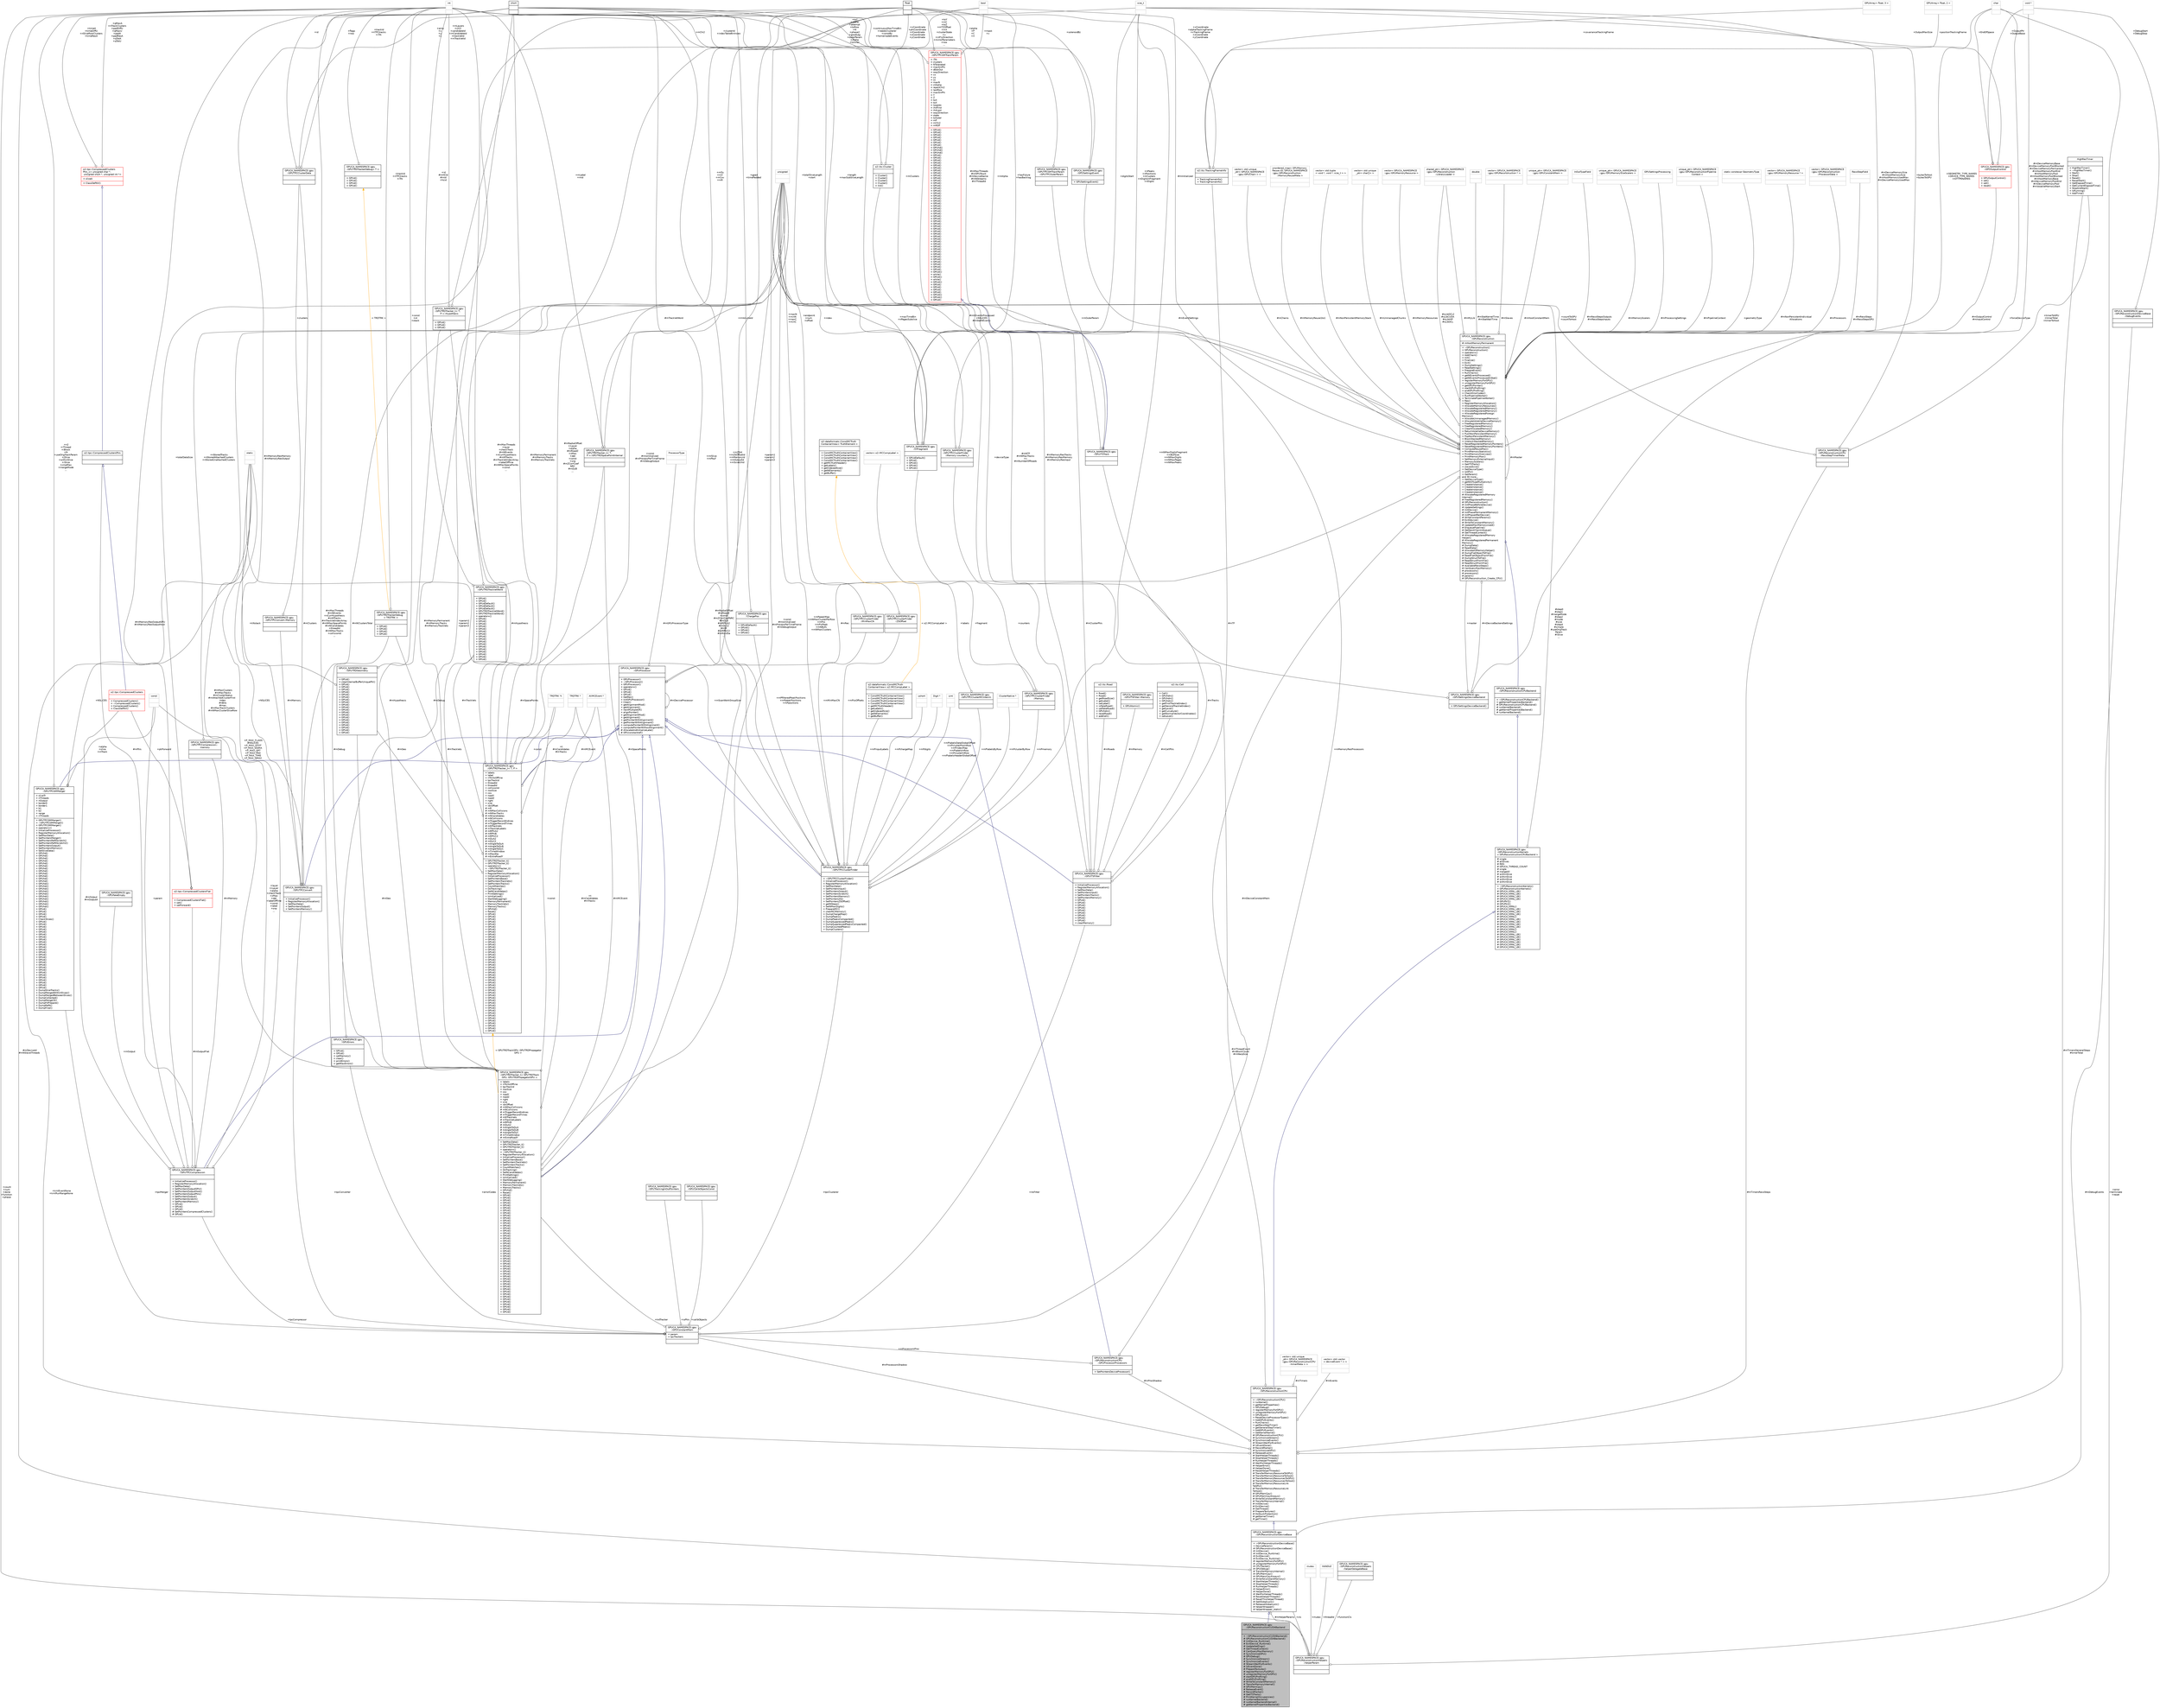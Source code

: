 digraph "GPUCA_NAMESPACE::gpu::GPUReconstructionCUDABackend"
{
 // INTERACTIVE_SVG=YES
  bgcolor="transparent";
  edge [fontname="Helvetica",fontsize="10",labelfontname="Helvetica",labelfontsize="10"];
  node [fontname="Helvetica",fontsize="10",shape=record];
  Node6 [label="{GPUCA_NAMESPACE::gpu\l::GPUReconstructionCUDABackend\n||+ ~GPUReconstructionCUDABackend()\l# GPUReconstructionCUDABackend()\l# InitDevice_Runtime()\l# ExitDevice_Runtime()\l# UpdateSettings()\l# GetThreadContext()\l# CanQueryMaxMemory()\l# SynchronizeGPU()\l# GPUDebug()\l# SynchronizeStream()\l# SynchronizeEvents()\l# StreamWaitForEvents()\l# IsEventDone()\l# PrepareTextures()\l# registerMemoryForGPU()\l# unregisterMemoryForGPU()\l# startGPUProfiling()\l# endGPUProfiling()\l# WriteToConstantMemory()\l# TransferMemoryInternal()\l# GPUMemCpy()\l# ReleaseEvent()\l# RecordMarker()\l# GetITSTraits()\l# PrintKernelOccupancies()\l# runKernelBackend()\l# runKernelBackendInternal()\l# getKernelPropertiesBackend()\l}",height=0.2,width=0.4,color="black", fillcolor="grey75", style="filled", fontcolor="black"];
  Node7 -> Node6 [dir="back",color="midnightblue",fontsize="10",style="solid",arrowtail="onormal",fontname="Helvetica"];
  Node7 [label="{GPUCA_NAMESPACE::gpu\l::GPUReconstructionDeviceBase\n||+ ~GPUReconstructionDeviceBase()\l+ DeviceParam()\l# GPUReconstructionDeviceBase()\l# InitDevice()\l# InitDevice_Runtime()\l# ExitDevice()\l# ExitDevice_Runtime()\l# registerMemoryForGPU()\l# unregisterMemoryForGPU()\l# CPUTracker()\l# GPUDebug()\l# TransferMemoryInternal()\l# GPUMemCpy()\l# GPUMemCpyAlways()\l# WriteToConstantMemory()\l# StartHelperThreads()\l# StopHelperThreads()\l# RunHelperThreads()\l# HelperError()\l# HelperDone()\l# WaitForHelperThreads()\l# ResetHelperThreads()\l# ResetThisHelperThread()\l# GetGlobalLock()\l# ReleaseGlobalLock()\l# helperWrapper()\l# helperWrapper_static()\l}",height=0.2,width=0.4,color="black",URL="$d8/dcf/classGPUCA__NAMESPACE_1_1gpu_1_1GPUReconstructionDeviceBase.html"];
  Node8 -> Node7 [dir="back",color="midnightblue",fontsize="10",style="solid",arrowtail="onormal",fontname="Helvetica"];
  Node8 [label="{GPUCA_NAMESPACE::gpu\l::GPUReconstructionCPU\n||+ ~GPUReconstructionCPU()\l+ runKernel()\l+ getKernelProperties()\l+ GPUDebug()\l+ registerMemoryForGPU()\l+ unregisterMemoryForGPU()\l+ GPUStuck()\l+ ResetDeviceProcessorTypes()\l+ AddGPUEvents()\l+ RunChains()\l+ getRecoStepTimer()\l+ getGeneralStepTimer()\l+ AddGPUEvents()\l+ GetKernelName()\l# GPUReconstructionCPU()\l# SynchronizeStream()\l# SynchronizeEvents()\l# StreamWaitForEvents()\l# IsEventDone()\l# RecordMarker()\l# SynchronizeGPU()\l# ReleaseEvent()\l# StartHelperThreads()\l# StopHelperThreads()\l# RunHelperThreads()\l# WaitForHelperThreads()\l# HelperError()\l# HelperDone()\l# ResetHelperThreads()\l# TransferMemoryResourceToGPU()\l# TransferMemoryResourceToHost()\l# TransferMemoryResourcesToGPU()\l# TransferMemoryResourcesToHost()\l# TransferMemoryResourceLink\lToGPU()\l# TransferMemoryResourceLink\lToHost()\l# GPUMemCpy()\l# GPUMemCpyAlways()\l# WriteToConstantMemory()\l# TransferMemoryInternal()\l# InitDevice()\l# ExitDevice()\l# GetThread()\l# PrepareTextures()\l# DoStuckProtection()\l# getKernelTimer()\l# getTimer()\l}",height=0.2,width=0.4,color="black",URL="$db/d88/classGPUCA__NAMESPACE_1_1gpu_1_1GPUReconstructionCPU.html"];
  Node9 -> Node8 [dir="back",color="midnightblue",fontsize="10",style="solid",arrowtail="onormal",fontname="Helvetica"];
  Node9 [label="{GPUCA_NAMESPACE::gpu\l::GPUReconstructionKernels\l\< GPUReconstructionCPUBackend \>\n|# single\l# allSlices\l# REG\l# GPUCA_THREAD_COUNT\l# single\l# mergeAll\l# withinSlice\l# withinSlice\l# withinSlice\l# withinSlice\l|+ ~GPUReconstructionKernels()\l+ GPUReconstructionKernels()\l# GPUCA_KRNL_LB()\l# GPUCA_KRNL_LB()\l# GPUCA_KRNL_LB()\l# GPUCA_KRNL_LB()\l# GPUPtr1()\l# GPUPtr2()\l# GPUCA_KRNL()\l# GPUCA_KRNL_LB()\l# GPUCA_KRNL_LB()\l# GPUCA_KRNL_LB()\l# GPUCA_KRNL()\l# GPUCA_KRNL_LB()\l# GPUCA_KRNL_LB()\l# GPUCA_KRNL_LB()\l# GPUCA_KRNL_LB()\l# GPUCA_KRNL()\l# GPUCA_KRNL()\l# GPUCA_KRNL_LB()\l# GPUCA_KRNL_LB()\l# GPUCA_KRNL_LB()\l# GPUCA_KRNL_LB()\l# GPUCA_KRNL_LB()\l# GPUCA_KRNL_LB()\l}",height=0.2,width=0.4,color="black",URL="$d2/dc7/classGPUCA__NAMESPACE_1_1gpu_1_1GPUReconstructionKernels_3_01GPUReconstructionCPUBackend_01_4.html"];
  Node10 -> Node9 [dir="back",color="midnightblue",fontsize="10",style="solid",arrowtail="onormal",fontname="Helvetica"];
  Node10 [label="{GPUCA_NAMESPACE::gpu\l::GPUReconstructionCPUBackend\n||+ ~GPUReconstructionCPUBackend()\l+ getKernelPropertiesBackend()\l# GPUReconstructionCPUBackend()\l# runKernelBackend()\l# getKernelPropertiesBackend()\l# runKernelBackend()\l}",height=0.2,width=0.4,color="black",URL="$d2/d24/classGPUCA__NAMESPACE_1_1gpu_1_1GPUReconstructionCPUBackend.html"];
  Node11 -> Node10 [dir="back",color="midnightblue",fontsize="10",style="solid",arrowtail="onormal",fontname="Helvetica"];
  Node11 [label="{GPUCA_NAMESPACE::gpu\l::GPUReconstruction\n|# mHostMemoryPermanent\l|+ ~GPUReconstruction()\l+ GPUReconstruction()\l+ operator=()\l+ AddChain()\l+ Init()\l+ Finalize()\l+ Exit()\l+ DumpSettings()\l+ ReadSettings()\l+ PrepareEvent()\l+ RunChains()\l+ getNEventsProcessed()\l+ getNEventsProcessedInStat()\l+ registerMemoryForGPU()\l+ unregisterMemoryForGPU()\l+ getGPUPointer()\l+ startGPUProfiling()\l+ endGPUProfiling()\l+ CheckErrorCodes()\l+ RunPipelineWorker()\l+ TerminatePipelineWorker()\l+ Res()\l+ RegisterMemoryAllocation()\l+ AllocateMemoryResources()\l+ AllocateRegisteredMemory()\l+ AllocateRegisteredMemory()\l+ AllocateRegisteredForeign\lMemory()\l+ AllocateUnmanagedMemory()\l+ AllocateVolatileDeviceMemory()\l+ FreeRegisteredMemory()\l+ FreeRegisteredMemory()\l+ ClearAllocatedMemory()\l+ ReturnVolatileDeviceMemory()\l+ PushNonPersistentMemory()\l+ PopNonPersistentMemory()\l+ BlockStackedMemory()\l+ UnblockStackedMemory()\l+ ResetRegisteredMemoryPointers()\l+ ResetRegisteredMemoryPointers()\l+ ComputeReuseMax()\l+ PrintMemoryStatistics()\l+ PrintMemoryOverview()\l+ PrintMemoryMax()\l+ SetMemoryExternalInput()\l+ MemoryScalers()\l+ GetITSTraits()\l+ slavesExist()\l+ GetDeviceType()\l+ IsGPU()\l+ GetParam()\land 30 more...\l+ GetDeviceType()\l+ getNIOTypeMultiplicity()\l+ CreateInstance()\l+ CreateInstance()\l+ CreateInstance()\l+ CreateInstance()\l# AllocateRegisteredMemory\lInternal()\l# FreeRegisteredMemory()\l# GPUReconstruction()\l# InitPhaseBeforeDevice()\l# UpdateSettings()\l# InitDevice()\l# InitPhasePermanentMemory()\l# InitPhaseAfterDevice()\l# WriteConstantParams()\l# ExitDevice()\l# WriteToConstantMemory()\l# UpdateMaxMemoryUsed()\l# EnqueuePipeline()\l# GetNextChainInQueue()\l# GetThreadContext()\l# AllocateRegisteredMemory\lHelper()\l# AllocateRegisteredPermanent\lMemory()\l# DumpData()\l# ReadData()\l# AllocateIOMemoryHelper()\l# DumpFlatObjectToFile()\l# ReadFlatObjectFromFile()\l# DumpStructToFile()\l# ReadStructFromFile()\l# ReadStructFromFile()\l# AvailableRecoSteps()\l# CanQueryMaxMemory()\l# processors()\l# processors()\l# param()\l# GPUReconstruction_Create_CPU()\l}",height=0.2,width=0.4,color="black",URL="$d6/df4/classGPUCA__NAMESPACE_1_1gpu_1_1GPUReconstruction.html"];
  Node12 -> Node11 [color="grey25",fontsize="10",style="solid",label=" #mUnmanagedChunks" ,arrowhead="odiamond",fontname="Helvetica"];
  Node12 [label="{vector\< std::unique\l_ptr\< char[]\> \>\n||}",height=0.2,width=0.4,color="grey75"];
  Node11 -> Node11 [color="grey25",fontsize="10",style="solid",label=" #mMaster" ,arrowhead="odiamond",fontname="Helvetica"];
  Node13 -> Node11 [color="grey25",fontsize="10",style="solid",label=" #mMemoryResources" ,arrowhead="odiamond",fontname="Helvetica"];
  Node13 [label="{vector\< GPUCA_NAMESPACE\l::gpu::GPUMemoryResource \>\n||}",height=0.2,width=0.4,color="grey75"];
  Node14 -> Node11 [color="grey25",fontsize="10",style="solid",label=" #sLibOCL2\n#sLibCUDA\n#sLibHIP\n#sLibOCL" ,arrowhead="odiamond",fontname="Helvetica"];
  Node14 [label="{shared_ptr\< GPUCA_NAMESPACE\l::gpu::GPUReconstruction\l::LibraryLoader \>\n||}",height=0.2,width=0.4,color="grey75"];
  Node15 -> Node11 [color="grey25",fontsize="10",style="solid",label=" #mStatKernelTime\n#mStatWallTime" ,arrowhead="odiamond",fontname="Helvetica"];
  Node15 [label="{double\n||}",height=0.2,width=0.4,color="grey75"];
  Node16 -> Node11 [color="grey25",fontsize="10",style="solid",label=" #mSlaves" ,arrowhead="odiamond",fontname="Helvetica"];
  Node16 [label="{vector\< GPUCA_NAMESPACE\l::gpu::GPUReconstruction * \>\n||}",height=0.2,width=0.4,color="grey75"];
  Node17 -> Node11 [color="grey25",fontsize="10",style="solid",label=" #mHostConstantMem" ,arrowhead="odiamond",fontname="Helvetica"];
  Node17 [label="{unique_ptr\< GPUCA_NAMESPACE\l::gpu::GPUConstantMem \>\n||}",height=0.2,width=0.4,color="grey75"];
  Node18 -> Node11 [color="grey25",fontsize="10",style="solid",label=" #mRecoStepsOutputs\n#mRecoStepsInputs" ,arrowhead="odiamond",fontname="Helvetica"];
  Node18 [label="{InOutTypeField\n||}",height=0.2,width=0.4,color="grey75"];
  Node19 -> Node11 [color="grey25",fontsize="10",style="solid",label=" #mMemoryScalers" ,arrowhead="odiamond",fontname="Helvetica"];
  Node19 [label="{unique_ptr\< GPUCA_NAMESPACE\l::gpu::GPUMemorySizeScalers \>\n||}",height=0.2,width=0.4,color="grey75"];
  Node20 -> Node11 [color="grey25",fontsize="10",style="solid",label=" #mOutputControl\n#mInputControl" ,arrowhead="odiamond",fontname="Helvetica"];
  Node20 [label="{GPUCA_NAMESPACE::gpu\l::GPUOutputControl\n||+ GPUOutputControl()\l+ set()\l+ set()\l+ reset()\l}",height=0.2,width=0.4,color="red",URL="$d4/d7c/structGPUCA__NAMESPACE_1_1gpu_1_1GPUOutputControl.html"];
  Node22 -> Node20 [color="grey25",fontsize="10",style="solid",label=" +EndOfSpace" ,arrowhead="odiamond",fontname="Helvetica"];
  Node22 [label="{char\n||}",height=0.2,width=0.4,color="grey75"];
  Node23 -> Node20 [color="grey25",fontsize="10",style="solid",label=" +OutputMaxSize" ,arrowhead="odiamond",fontname="Helvetica"];
  Node23 [label="{size_t\n||}",height=0.2,width=0.4,color="grey75"];
  Node25 -> Node20 [color="grey25",fontsize="10",style="solid",label=" +OutputPtr\n+OutputBase" ,arrowhead="odiamond",fontname="Helvetica"];
  Node25 [label="{void *\n||}",height=0.2,width=0.4,color="grey75"];
  Node22 -> Node11 [color="grey25",fontsize="10",style="solid",label=" +GEOMETRY_TYPE_NAMES\n+DEVICE_TYPE_NAMES\n+IOTYPENAMES" ,arrowhead="odiamond",fontname="Helvetica"];
  Node14 -> Node11 [color="grey25",fontsize="10",style="solid",label=" #mMyLib" ,arrowhead="odiamond",fontname="Helvetica"];
  Node26 -> Node11 [color="grey25",fontsize="10",style="solid",label=" #mEventSettings" ,arrowhead="odiamond",fontname="Helvetica"];
  Node26 [label="{GPUCA_NAMESPACE::gpu\l::GPUSettingsEvent\n||+ GPUSettingsEvent()\l}",height=0.2,width=0.4,color="black",URL="$d0/d50/structGPUCA__NAMESPACE_1_1gpu_1_1GPUSettingsEvent.html"];
  Node27 -> Node26 [color="grey25",fontsize="10",style="solid",label=" +solenoidBz" ,arrowhead="odiamond",fontname="Helvetica"];
  Node27 [label="{float\n||}",height=0.2,width=0.4,color="black",URL="$d4/dc3/classfloat.html"];
  Node28 -> Node26 [color="grey25",fontsize="10",style="solid",label=" +continuousMaxTimeBin\n+needsClusterer\n+constBz\n+homemadeEvents" ,arrowhead="odiamond",fontname="Helvetica"];
  Node28 [label="{int\n||}",height=0.2,width=0.4,color="grey75"];
  Node23 -> Node11 [color="grey25",fontsize="10",style="solid",label=" #mDeviceMemorySize\n#mHostMemorySize\n#mHostMemoryUsedMax\n#mDeviceMemoryUsedMax" ,arrowhead="odiamond",fontname="Helvetica"];
  Node29 -> Node11 [color="grey25",fontsize="10",style="solid",label=" #mProcessingSettings" ,arrowhead="odiamond",fontname="Helvetica"];
  Node29 [label="{GPUSettingsProcessing\n||}",height=0.2,width=0.4,color="grey75"];
  Node30 -> Node11 [color="grey25",fontsize="10",style="solid",label=" #mDeviceConstantMem" ,arrowhead="odiamond",fontname="Helvetica"];
  Node30 [label="{GPUCA_NAMESPACE::gpu\l::GPUConstantMem\n|+ param\l+ tpcTrackers\l|}",height=0.2,width=0.4,color="black",URL="$dc/d57/structGPUCA__NAMESPACE_1_1gpu_1_1GPUConstantMem.html"];
  Node31 -> Node30 [color="grey25",fontsize="10",style="solid",label=" +tpcClusterer" ,arrowhead="odiamond",fontname="Helvetica"];
  Node31 [label="{GPUCA_NAMESPACE::gpu\l::GPUTPCClusterFinder\n||+ ~GPUTPCClusterFinder()\l+ InitializeProcessor()\l+ RegisterMemoryAllocation()\l+ SetMaxData()\l+ SetPointersInput()\l+ SetPointersOutput()\l+ SetPointersScratch()\l+ SetPointersMemory()\l+ SetPointersZS()\l+ SetPointersZSOffset()\l+ getNSteps()\l+ SetNMaxDigits()\l+ PrepareMC()\l+ clearMCMemory()\l+ DumpChargeMap()\l+ DumpPeaks()\l+ DumpPeaksCompacted()\l+ DumpSuppressedPeaks()\l+ DumpSuppressedPeaksCompacted()\l+ DumpCountedPeaks()\l+ DumpClusters()\l}",height=0.2,width=0.4,color="black",URL="$da/dac/classGPUCA__NAMESPACE_1_1gpu_1_1GPUTPCClusterFinder.html"];
  Node32 -> Node31 [dir="back",color="midnightblue",fontsize="10",style="solid",arrowtail="onormal",fontname="Helvetica"];
  Node32 [label="{GPUCA_NAMESPACE::gpu\l::GPUProcessor\n||+ GPUProcessor()\l+ ~GPUProcessor()\l+ GPUProcessor()\l+ operator=()\l+ GPUd()\l+ GPUd()\l+ GPUd()\l+ GetRec()\l+ InitGPUProcessor()\l+ Clear()\l+ getAlignmentMod()\l+ getAlignment()\l+ nextMultipleOf()\l+ alignPointer()\l+ getAlignmentMod()\l+ getAlignment()\l+ getPointerWithAlignment()\l+ getPointerWithAlignment()\l+ computePointerWithAlignment()\l+ computePointerWithoutAlignment()\l# AllocateAndInitializeLate()\l# GPUconstantref()\l}",height=0.2,width=0.4,color="black",URL="$d0/dd7/classGPUCA__NAMESPACE_1_1gpu_1_1GPUProcessor.html"];
  Node11 -> Node32 [color="grey25",fontsize="10",style="solid",label=" #mRec" ,arrowhead="odiamond",fontname="Helvetica"];
  Node32 -> Node32 [color="grey25",fontsize="10",style="solid",label=" #mDeviceProcessor" ,arrowhead="odiamond",fontname="Helvetica"];
  Node33 -> Node32 [color="grey25",fontsize="10",style="solid",label=" #mGPUProcessorType" ,arrowhead="odiamond",fontname="Helvetica"];
  Node33 [label="{ProcessorType\n||}",height=0.2,width=0.4,color="grey75"];
  Node34 -> Node32 [color="grey25",fontsize="10",style="solid",label=" +param1\n+param2\n+param3" ,arrowhead="odiamond",fontname="Helvetica"];
  Node34 [label="{unsigned\n||}",height=0.2,width=0.4,color="grey75"];
  Node35 -> Node31 [color="grey25",fontsize="10",style="solid",label=" +mMinMaxCN" ,arrowhead="odiamond",fontname="Helvetica"];
  Node35 [label="{GPUCA_NAMESPACE::gpu\l::GPUTPCClusterFinder\l::MinMaxCN\n||}",height=0.2,width=0.4,color="black",URL="$dc/dc6/structGPUCA__NAMESPACE_1_1gpu_1_1GPUTPCClusterFinder_1_1MinMaxCN.html"];
  Node34 -> Node35 [color="grey25",fontsize="10",style="solid",label=" +maxN\n+minN\n+maxC\n+minC" ,arrowhead="odiamond",fontname="Helvetica"];
  Node36 -> Node31 [color="grey25",fontsize="10",style="solid",label=" +mPmemory" ,arrowhead="odiamond",fontname="Helvetica"];
  Node36 [label="{GPUCA_NAMESPACE::gpu\l::GPUTPCClusterFinder\l::Memory\n||}",height=0.2,width=0.4,color="black",URL="$d6/d9c/structGPUCA__NAMESPACE_1_1gpu_1_1GPUTPCClusterFinder_1_1Memory.html"];
  Node37 -> Node36 [color="grey25",fontsize="10",style="solid",label=" +counters" ,arrowhead="odiamond",fontname="Helvetica"];
  Node37 [label="{GPUCA_NAMESPACE::gpu\l::GPUTPCClusterFinder\l::Memory::counters_t\n||}",height=0.2,width=0.4,color="black",URL="$d6/d42/structGPUCA__NAMESPACE_1_1gpu_1_1GPUTPCClusterFinder_1_1Memory_1_1counters__t.html"];
  Node23 -> Node37 [color="grey25",fontsize="10",style="solid",label=" +nPeaks\n+nPositions\n+nClusters\n+nDigitsInFragment\n+nDigits" ,arrowhead="odiamond",fontname="Helvetica"];
  Node34 -> Node37 [color="grey25",fontsize="10",style="solid",label=" +maxTimeBin\n+nPagesSubslice" ,arrowhead="odiamond",fontname="Helvetica"];
  Node38 -> Node36 [color="grey25",fontsize="10",style="solid",label=" +fragment" ,arrowhead="odiamond",fontname="Helvetica"];
  Node38 [label="{GPUCA_NAMESPACE::gpu\l::CfFragment\n||+ GPUdDefault()\l+ GPUd()\l+ GPUdi()\l+ GPUdi()\l+ GPUdi()\l}",height=0.2,width=0.4,color="black",URL="$db/d3d/structGPUCA__NAMESPACE_1_1gpu_1_1CfFragment.html"];
  Node39 -> Node38 [color="grey25",fontsize="10",style="solid",label=" +length\n+maxSubSliceLength" ,arrowhead="odiamond",fontname="Helvetica"];
  Node39 [label="{short\n||}",height=0.2,width=0.4,color="black",URL="$dc/d10/classshort.html"];
  Node23 -> Node38 [color="grey25",fontsize="10",style="solid",label=" +digitsStart" ,arrowhead="odiamond",fontname="Helvetica"];
  Node28 -> Node38 [color="grey25",fontsize="10",style="solid",label=" +totalSliceLength\n+start" ,arrowhead="odiamond",fontname="Helvetica"];
  Node40 -> Node38 [color="grey25",fontsize="10",style="solid",label=" +hasFuture\n+hasBacklog" ,arrowhead="odiamond",fontname="Helvetica"];
  Node40 [label="{bool\n||}",height=0.2,width=0.4,color="grey75"];
  Node34 -> Node38 [color="grey25",fontsize="10",style="solid",label=" +index" ,arrowhead="odiamond",fontname="Helvetica"];
  Node41 -> Node31 [color="grey25",fontsize="10",style="solid",label=" +mPfilteredPeakPositions\n+mPpeakPositions\n+mPpositions" ,arrowhead="odiamond",fontname="Helvetica"];
  Node41 [label="{GPUCA_NAMESPACE::gpu\l::ChargePos\n||+ GPUdDefault()\l+ GPUdi()\l+ GPUdi()\l+ GPUdi()\l}",height=0.2,width=0.4,color="black",URL="$dd/d68/structGPUCA__NAMESPACE_1_1gpu_1_1ChargePos.html"];
  Node39 -> Node41 [color="grey25",fontsize="10",style="solid",label=" +gpad\n+timePadded" ,arrowhead="odiamond",fontname="Helvetica"];
  Node39 -> Node31 [color="grey25",fontsize="10",style="solid",label=" +mZSId\n+mZSOffsetId\n+mMemoryId\n+mOutputId\n+mScratchId" ,arrowhead="odiamond",fontname="Helvetica"];
  Node23 -> Node31 [color="grey25",fontsize="10",style="solid",label=" +mNMaxDigitsFragment\n+mBufSize\n+mNMaxDigits\n+mNMaxPages\n+mNMaxPeaks" ,arrowhead="odiamond",fontname="Helvetica"];
  Node42 -> Node31 [color="grey25",fontsize="10",style="solid",label=" +mPchargeMap" ,arrowhead="odiamond",fontname="Helvetica"];
  Node42 [label="{ushort\n||}",height=0.2,width=0.4,color="grey75"];
  Node43 -> Node31 [color="grey25",fontsize="10",style="solid",label=" +mPdigits" ,arrowhead="odiamond",fontname="Helvetica"];
  Node43 [label="{Digit *\n||}",height=0.2,width=0.4,color="grey75"];
  Node28 -> Node31 [color="grey25",fontsize="10",style="solid",label=" +mISlice\n+mPbuf" ,arrowhead="odiamond",fontname="Helvetica"];
  Node44 -> Node31 [color="grey25",fontsize="10",style="solid",label=" +mPzsOffsets" ,arrowhead="odiamond",fontname="Helvetica"];
  Node44 [label="{GPUCA_NAMESPACE::gpu\l::GPUTPCClusterFinder\l::ZSOffset\n||}",height=0.2,width=0.4,color="black",URL="$da/d0d/structGPUCA__NAMESPACE_1_1gpu_1_1GPUTPCClusterFinder_1_1ZSOffset.html"];
  Node34 -> Node44 [color="grey25",fontsize="10",style="solid",label=" +endpoint\n+num\n+offset" ,arrowhead="odiamond",fontname="Helvetica"];
  Node45 -> Node31 [color="grey25",fontsize="10",style="solid",label=" +mPlabelsDataGlobalOffset\n+mPclusterPosInRow\n+mPindexMap\n+mPlabelsInRow\n+mPclusterInRow\n+mPlabelsHeaderGlobalOffset" ,arrowhead="odiamond",fontname="Helvetica"];
  Node45 [label="{uint\n||}",height=0.2,width=0.4,color="grey75"];
  Node46 -> Node31 [color="grey25",fontsize="10",style="solid",label=" +mPinputLabels" ,arrowhead="odiamond",fontname="Helvetica"];
  Node46 [label="{o2::dataformats::ConstMCTruth\lContainerView\< o2::MCCompLabel \>\n||+ ConstMCTruthContainerView()\l+ ConstMCTruthContainerView()\l+ ConstMCTruthContainerView()\l+ ConstMCTruthContainerView()\l+ getMCTruthHeader()\l+ getLabels()\l+ getIndexedSize()\l+ getNElements()\l+ getBuffer()\l}",height=0.2,width=0.4,color="black",URL="$de/d68/classo2_1_1dataformats_1_1ConstMCTruthContainerView.html"];
  Node47 -> Node46 [dir="back",color="orange",fontsize="10",style="solid",label=" \< o2::MCCompLabel \>" ,fontname="Helvetica"];
  Node47 [label="{o2::dataformats::ConstMCTruth\lContainerView\< TruthElement \>\n||+ ConstMCTruthContainerView()\l+ ConstMCTruthContainerView()\l+ ConstMCTruthContainerView()\l+ ConstMCTruthContainerView()\l+ getMCTruthHeader()\l+ getLabels()\l+ getIndexedSize()\l+ getNElements()\l+ getBuffer()\l}",height=0.2,width=0.4,color="black",URL="$de/d68/classo2_1_1dataformats_1_1ConstMCTruthContainerView.html"];
  Node48 -> Node31 [color="grey25",fontsize="10",style="solid",label=" +mScanWorkGroupSize" ,arrowhead="odiamond",fontname="Helvetica"];
  Node48 [label="{static\n||}",height=0.2,width=0.4,color="grey75"];
  Node49 -> Node31 [color="grey25",fontsize="10",style="solid",label=" +mPclusterByRow" ,arrowhead="odiamond",fontname="Helvetica"];
  Node49 [label="{ClusterNative *\n||}",height=0.2,width=0.4,color="grey75"];
  Node34 -> Node31 [color="grey25",fontsize="10",style="solid",label=" +mPpeakMap\n+mNMaxClusterPerRow\n+mPzs\n+mPisPeak\n+mNBufs\n+mNMaxClusters" ,arrowhead="odiamond",fontname="Helvetica"];
  Node50 -> Node31 [color="grey25",fontsize="10",style="solid",label=" +mPlabelsByRow" ,arrowhead="odiamond",fontname="Helvetica"];
  Node50 [label="{GPUCA_NAMESPACE::gpu\l::GPUTPCClusterMCInterim\n||}",height=0.2,width=0.4,color="black",URL="$d4/d0e/structGPUCA__NAMESPACE_1_1gpu_1_1GPUTPCClusterMCInterim.html"];
  Node51 -> Node50 [color="grey25",fontsize="10",style="solid",label=" +labels" ,arrowhead="odiamond",fontname="Helvetica"];
  Node51 [label="{vector\< o2::MCCompLabel \>\n||}",height=0.2,width=0.4,color="grey75"];
  Node52 -> Node30 [color="grey25",fontsize="10",style="solid",label=" +itsFitter" ,arrowhead="odiamond",fontname="Helvetica"];
  Node52 [label="{GPUCA_NAMESPACE::gpu\l::GPUITSFitter\n||+ InitializeProcessor()\l+ RegisterMemoryAllocation()\l+ SetMaxData()\l+ SetPointersInput()\l+ SetPointersTracks()\l+ SetPointersMemory()\l+ GPUd()\l+ GPUd()\l+ GPUd()\l+ GPUd()\l+ GPUd()\l+ GPUd()\l+ GPUd()\l+ GPUd()\l+ GPUd()\l+ clearMemory()\l}",height=0.2,width=0.4,color="black",URL="$d8/df8/classGPUCA__NAMESPACE_1_1gpu_1_1GPUITSFitter.html"];
  Node32 -> Node52 [dir="back",color="midnightblue",fontsize="10",style="solid",arrowtail="onormal",fontname="Helvetica"];
  Node53 -> Node52 [color="grey25",fontsize="10",style="solid",label=" #mClusterPtrs" ,arrowhead="odiamond",fontname="Helvetica"];
  Node53 [label="{o2::its::Cluster\n||+ Cluster()\l+ Cluster()\l+ Cluster()\l+ Cluster()\l+ Init()\l}",height=0.2,width=0.4,color="black",URL="$d6/de3/structo2_1_1its_1_1Cluster.html"];
  Node27 -> Node53 [color="grey25",fontsize="10",style="solid",label=" +xCoordinate\n+phiCoordinate\n+rCoordinate\n+zCoordinate\n+yCoordinate" ,arrowhead="odiamond",fontname="Helvetica"];
  Node28 -> Node53 [color="grey25",fontsize="10",style="solid",label=" +clusterId\n+indexTableBinIndex" ,arrowhead="odiamond",fontname="Helvetica"];
  Node54 -> Node52 [color="grey25",fontsize="10",style="solid",label=" #mRoads" ,arrowhead="odiamond",fontname="Helvetica"];
  Node54 [label="{o2::its::Road\n||+ Road()\l+ Road()\l+ getRoadSize()\l+ getLabel()\l+ setLabel()\l+ isFakeRoad()\l+ setFakeRoad()\l+ GPUhdni()\l+ resetRoad()\l+ addCell()\l}",height=0.2,width=0.4,color="black",URL="$d2/d7f/classo2_1_1its_1_1Road.html"];
  Node55 -> Node52 [color="grey25",fontsize="10",style="solid",label=" #mMemory" ,arrowhead="odiamond",fontname="Helvetica"];
  Node55 [label="{GPUCA_NAMESPACE::gpu\l::GPUITSFitter::Memory\n||+ GPUAtomic()\l}",height=0.2,width=0.4,color="black",URL="$dc/ddc/structGPUCA__NAMESPACE_1_1gpu_1_1GPUITSFitter_1_1Memory.html"];
  Node56 -> Node52 [color="grey25",fontsize="10",style="solid",label=" #mTF" ,arrowhead="odiamond",fontname="Helvetica"];
  Node56 [label="{o2::its::TrackingFrameInfo\n||+ TrackingFrameInfo()\l+ TrackingFrameInfo()\l}",height=0.2,width=0.4,color="black",URL="$d2/d5f/structo2_1_1its_1_1TrackingFrameInfo.html"];
  Node57 -> Node56 [color="grey25",fontsize="10",style="solid",label=" +covarianceTrackingFrame" ,arrowhead="odiamond",fontname="Helvetica"];
  Node57 [label="{GPUArray\< float, 3 \>\n||}",height=0.2,width=0.4,color="grey75"];
  Node58 -> Node56 [color="grey25",fontsize="10",style="solid",label=" +positionTrackingFrame" ,arrowhead="odiamond",fontname="Helvetica"];
  Node58 [label="{GPUArray\< float, 2 \>\n||}",height=0.2,width=0.4,color="grey75"];
  Node27 -> Node56 [color="grey25",fontsize="10",style="solid",label=" +xCoordinate\n+alphaTrackingFrame\n+xTrackingFrame\n+zCoordinate\n+yCoordinate" ,arrowhead="odiamond",fontname="Helvetica"];
  Node39 -> Node52 [color="grey25",fontsize="10",style="solid",label=" #mMemoryResTracks\n#mMemoryResMemory\n#mMemoryResInput" ,arrowhead="odiamond",fontname="Helvetica"];
  Node28 -> Node52 [color="grey25",fontsize="10",style="solid",label=" #mNTF\n#mNMaxTracks\n+v\n#mNumberOfRoads" ,arrowhead="odiamond",fontname="Helvetica"];
  Node59 -> Node52 [color="grey25",fontsize="10",style="solid",label=" #mTracks" ,arrowhead="odiamond",fontname="Helvetica"];
  Node59 [label="{GPUCA_NAMESPACE::gpu\l::GPUITSTrack\n||}",height=0.2,width=0.4,color="black",URL="$dc/d9a/classGPUCA__NAMESPACE_1_1gpu_1_1GPUITSTrack.html"];
  Node60 -> Node59 [dir="back",color="midnightblue",fontsize="10",style="solid",arrowtail="onormal",fontname="Helvetica"];
  Node60 [label="{GPUCA_NAMESPACE::gpu\l::GPUTPCGMTrackParam\n|+ iTrk\l+ clusters\l+ NTolerated\l+ maxSinPhi\l+ dEdxOut\l+ wayDirection\l+ xx\l+ yy\l+ zz\l+ maxN\l+ clAlpha\l+ rejectChi2\l+ lastRow\l+ maxSinPhi\l+ Y\l+ Z\l+ toX\l+ toX\l+ loopIdx\l+ ihitFirst\l+ ihitLast\l+ wayDirection\l+ state\l+ tzOuter\l+ mP\l+ mChi2\l+ mNDF\l|+ GPUd()\l+ GPUd()\l+ GPUd()\l+ GPUd()\l+ GPUd()\l+ GPUd()\l+ GPUd()\l+ GPUhd()\l+ GPUhd()\l+ GPUhd()\l+ GPUd()\l+ GPUd()\l+ GPUd()\l+ GPUd()\l+ GPUd()\l+ GPUd()\l+ GPUd()\l+ GPUd()\l+ GPUd()\l+ GPUd()\l+ GPUd()\l+ GPUd()\l+ GPUd()\l+ GPUd()\l+ GPUd()\l+ GPUd()\l+ GPUd()\l+ GPUd()\l+ GPUd()\l+ GPUd()\l+ GPUd()\l+ GPUd()\l+ GPUd()\l+ GPUd()\l+ GPUd()\l+ GPUd()\l+ GPUd()\l+ GPUd()\l+ GPUd()\l+ GPUd()\l+ GPUd()\l+ GPUd()\l+ GPUd()\l+ GPUd()\l+ GPUd()\l+ GPUd()\l+ GPUd()\l+ GPUd()\l+ GPUd()\l+ GPUd()\l+ GPUd()\l+ GPUd()\l+ GPUd()\l+ GPUd()\l+ GPUd()\l+ GPUd()\l+ GPUdi()\l+ while()\l+ GPUdi()\l+ while()\l+ GPUdi()\l+ GPUd()\l+ GPUd()\l+ GPUd()\l+ GPUd()\l+ GPUdi()\l+ GPUdi()\l+ GPUd()\l}",height=0.2,width=0.4,color="red",URL="$df/df6/classGPUCA__NAMESPACE_1_1gpu_1_1GPUTPCGMTrackParam.html"];
  Node27 -> Node60 [color="grey25",fontsize="10",style="solid",label=" +toY\n+mC\n+toZ\n+mTZOffset\n+mX\n+clusterState\n+v\n+inFlyDirection\n+mirrorParameters\n+row\n..." ,arrowhead="odiamond",fontname="Helvetica"];
  Node28 -> Node60 [color="grey25",fontsize="10",style="solid",label=" +toY\n+alpha\n+attempt\n+toRow\n+N\n+phase2\n+goodLeg\n+outerParam\n+Alpha\n+tzInner\n..." ,arrowhead="odiamond",fontname="Helvetica"];
  Node40 -> Node60 [color="grey25",fontsize="10",style="solid",label=" +mask\n+v" ,arrowhead="odiamond",fontname="Helvetica"];
  Node27 -> Node59 [color="grey25",fontsize="10",style="solid",label=" +mAlpha" ,arrowhead="odiamond",fontname="Helvetica"];
  Node28 -> Node59 [color="grey25",fontsize="10",style="solid",label=" +mClusters" ,arrowhead="odiamond",fontname="Helvetica"];
  Node73 -> Node59 [color="grey25",fontsize="10",style="solid",label=" +mOuterParam" ,arrowhead="odiamond",fontname="Helvetica"];
  Node73 [label="{GPUCA_NAMESPACE::gpu\l::GPUTPCGMTrackParam\l::GPUTPCOuterParam\n||}",height=0.2,width=0.4,color="black",URL="$d3/d23/structGPUCA__NAMESPACE_1_1gpu_1_1GPUTPCGMTrackParam_1_1GPUTPCOuterParam.html"];
  Node27 -> Node73 [color="grey25",fontsize="10",style="solid",label=" +alpha\n+P\n+C\n+X" ,arrowhead="odiamond",fontname="Helvetica"];
  Node74 -> Node52 [color="grey25",fontsize="10",style="solid",label=" #mCellPtrs" ,arrowhead="odiamond",fontname="Helvetica"];
  Node74 [label="{o2::its::Cell\n||+ Cell()\l+ GPUhdni()\l+ GPUhdni()\l+ GPUhdni()\l+ getFirstTrackletIndex()\l+ getSecondTrackletIndex()\l+ getLevel()\l+ getCurvature()\l+ getNormalVectorCoordinates()\l+ setLevel()\l}",height=0.2,width=0.4,color="black",URL="$dd/d89/classo2_1_1its_1_1Cell.html"];
  Node75 -> Node30 [color="grey25",fontsize="10",style="solid",label=" +ioPtrs" ,arrowhead="odiamond",fontname="Helvetica"];
  Node75 [label="{GPUCA_NAMESPACE::gpu\l::GPUTrackingInOutPointers\n||}",height=0.2,width=0.4,color="black",URL="$d2/d7f/structGPUCA__NAMESPACE_1_1gpu_1_1GPUTrackingInOutPointers.html"];
  Node76 -> Node30 [color="grey25",fontsize="10",style="solid",label=" +tpcConverter" ,arrowhead="odiamond",fontname="Helvetica"];
  Node76 [label="{GPUCA_NAMESPACE::gpu\l::GPUTPCConvert\n||+ InitializeProcessor()\l+ RegisterMemoryAllocation()\l+ SetMaxData()\l+ SetPointersOutput()\l+ SetPointersMemory()\l}",height=0.2,width=0.4,color="black",URL="$d3/d6f/classGPUCA__NAMESPACE_1_1gpu_1_1GPUTPCConvert.html"];
  Node32 -> Node76 [dir="back",color="midnightblue",fontsize="10",style="solid",arrowtail="onormal",fontname="Helvetica"];
  Node39 -> Node76 [color="grey25",fontsize="10",style="solid",label=" #mMemoryResMemory\n#mMemoryResOutput" ,arrowhead="odiamond",fontname="Helvetica"];
  Node77 -> Node76 [color="grey25",fontsize="10",style="solid",label=" #mClusters" ,arrowhead="odiamond",fontname="Helvetica"];
  Node77 [label="{GPUCA_NAMESPACE::gpu\l::GPUTPCClusterData\n||}",height=0.2,width=0.4,color="black",URL="$de/d16/structGPUCA__NAMESPACE_1_1gpu_1_1GPUTPCClusterData.html"];
  Node27 -> Node77 [color="grey25",fontsize="10",style="solid",label=" +amp\n+x\n+y\n+z" ,arrowhead="odiamond",fontname="Helvetica"];
  Node39 -> Node77 [color="grey25",fontsize="10",style="solid",label=" +flags\n+row" ,arrowhead="odiamond",fontname="Helvetica"];
  Node28 -> Node77 [color="grey25",fontsize="10",style="solid",label=" +id" ,arrowhead="odiamond",fontname="Helvetica"];
  Node78 -> Node76 [color="grey25",fontsize="10",style="solid",label=" #mMemory" ,arrowhead="odiamond",fontname="Helvetica"];
  Node78 [label="{GPUCA_NAMESPACE::gpu\l::GPUTPCConvert::Memory\n||}",height=0.2,width=0.4,color="black",URL="$d4/d0e/structGPUCA__NAMESPACE_1_1gpu_1_1GPUTPCConvert_1_1Memory.html"];
  Node77 -> Node78 [color="grey25",fontsize="10",style="solid",label=" +clusters" ,arrowhead="odiamond",fontname="Helvetica"];
  Node34 -> Node76 [color="grey25",fontsize="10",style="solid",label=" #mNClustersTotal" ,arrowhead="odiamond",fontname="Helvetica"];
  Node48 -> Node76 [color="grey25",fontsize="10",style="solid",label=" +NSLICES" ,arrowhead="odiamond",fontname="Helvetica"];
  Node79 -> Node30 [color="grey25",fontsize="10",style="solid",label=" +trdTracker" ,arrowhead="odiamond",fontname="Helvetica"];
  Node79 [label="{GPUCA_NAMESPACE::gpu\l::GPUTRDTracker_t\< GPUTRDTrack\lGPU, GPUTRDPropagatorGPU \>\n|+ labels\l+ nTrkltsOffline\l+ tpcTrackId\l+ rowSize\l+ cov\l+ roadY\l+ roadZ\l+ right\l+ size\l+ idxOffset\l# mNMaxCollisions\l# mNCollisions\l# mTriggerRecordIndices\l# mTriggerRecordTimes\l# mNTracklets\l# mTrackletLabels\l# mRPhiB\l# mDyA2\l# mAngleToDyA\l# mAngleToDyB\l# mAngleToDyC\l# mTimeWindow\l# mExtraRoadY\l|+ SetMaxData()\l+ GPUTRDTracker_t()\l+ GPUTRDTracker_t()\l+ operator=()\l+ ~GPUTRDTracker_t()\l+ RegisterMemoryAllocation()\l+ InitializeProcessor()\l+ SetPointersBase()\l+ SetPointersTracklets()\l+ SetPointersTracks()\l+ CountMatches()\l+ DoTracking()\l+ SetNCandidates()\l+ PrintSettings()\l+ IsInitialized()\l+ StartDebugging()\l+ MemoryPermanent()\l+ MemoryTracklets()\l+ MemoryTracks()\l+ GPUhd()\l+ Reset()\l+ GPUd()\l+ GPUd()\l+ GPUd()\l+ GPUd()\l+ GPUd()\l+ GPUd()\l+ GPUd()\l+ GPUd()\l+ GPUd()\l+ GPUd()\l+ GPUd()\l+ GPUd()\l+ GPUd()\l+ GPUd()\l+ GPUd()\l+ GPUd()\l+ GPUd()\l+ GPUd()\l+ GPUd()\l+ GPUd()\l+ GPUd()\l+ GPUd()\l+ GPUd()\l+ GPUd()\l+ GPUd()\l+ GPUd()\l+ GPUd()\l+ GPUd()\l+ GPUd()\l+ GPUd()\l+ GPUd()\l+ GPUd()\l+ GPUd()\l+ GPUd()\l+ GPUd()\l+ GPUd()\l+ GPUd()\l+ GPUd()\l+ GPUd()\l+ GPUd()\l+ GPUd()\l+ GPUd()\l+ GPUd()\l+ GPUd()\l+ GPUd()\l+ GPUd()\l+ GPUd()\l}",height=0.2,width=0.4,color="black",URL="$db/db5/classGPUCA__NAMESPACE_1_1gpu_1_1GPUTRDTracker__t.html"];
  Node32 -> Node79 [dir="back",color="midnightblue",fontsize="10",style="solid",arrowtail="onormal",fontname="Helvetica"];
  Node80 -> Node79 [color="grey25",fontsize="10",style="solid",label=" #mDebug" ,arrowhead="odiamond",fontname="Helvetica"];
  Node80 [label="{GPUCA_NAMESPACE::gpu\l::GPUTRDTrackerDebug\l\< TRDTRK \>\n||+ GPUd()\l+ GPUd()\l+ GPUd()\l+ GPUd()\l}",height=0.2,width=0.4,color="black",URL="$dd/d07/classGPUCA__NAMESPACE_1_1gpu_1_1GPUTRDTrackerDebug.html"];
  Node28 -> Node80 [color="grey25",fontsize="10",style="solid",label=" +trackId\n+nTPCtracks\n+iTrk" ,arrowhead="odiamond",fontname="Helvetica"];
  Node81 -> Node80 [dir="back",color="orange",fontsize="10",style="solid",label=" \< TRDTRK \>" ,fontname="Helvetica"];
  Node81 [label="{GPUCA_NAMESPACE::gpu\l::GPUTRDTrackerDebug\< T \>\n||+ GPUd()\l+ GPUd()\l+ GPUd()\l+ GPUd()\l}",height=0.2,width=0.4,color="black",URL="$dd/d07/classGPUCA__NAMESPACE_1_1gpu_1_1GPUTRDTrackerDebug.html"];
  Node28 -> Node81 [color="grey25",fontsize="10",style="solid",label=" +trackId\n+nTPCtracks\n+iTrk" ,arrowhead="odiamond",fontname="Helvetica"];
  Node82 -> Node79 [color="grey25",fontsize="10",style="solid",label=" #mGeo" ,arrowhead="odiamond",fontname="Helvetica"];
  Node82 [label="{GPUCA_NAMESPACE::gpu\l::GPUTRDGeometry\n||+ GPUd()\l+ clearInternalBufferUniquePtr()\l+ GPUd()\l+ GPUd()\l+ GPUd()\l+ GPUd()\l+ GPUd()\l+ GPUd()\l+ GPUd()\l+ GPUd()\l+ GPUd()\l+ GPUd()\l+ GPUd()\l+ GPUd()\l+ GPUd()\l+ GPUd()\l+ GPUd()\l+ GPUd()\l+ GPUd()\l+ GPUd()\l+ GPUd()\l+ GPUd()\l}",height=0.2,width=0.4,color="black",URL="$d8/d19/classGPUCA__NAMESPACE_1_1gpu_1_1GPUTRDGeometry.html"];
  Node28 -> Node82 [color="grey25",fontsize="10",style="solid",label=" +const\n+st\n+stack" ,arrowhead="odiamond",fontname="Helvetica"];
  Node48 -> Node82 [color="grey25",fontsize="10",style="solid",label=" +kNstack" ,arrowhead="odiamond",fontname="Helvetica"];
  Node83 -> Node79 [color="grey25",fontsize="10",style="solid",label=" #mTracklets" ,arrowhead="odiamond",fontname="Helvetica"];
  Node83 [label="{GPUCA_NAMESPACE::gpu\l::GPUTRDTrackletWord\n||+ GPUd()\l+ GPUd()\l+ GPUdDefault()\l+ GPUdDefault()\l+ GPUdDefault()\l+ GPUTRDTrackletWord()\l+ GPUTRDTrackletWord()\l+ operator=()\l+ GPUd()\l+ GPUd()\l+ GPUd()\l+ GPUd()\l+ GPUd()\l+ GPUd()\l+ GPUd()\l+ GPUd()\l+ GPUd()\l+ GPUd()\l+ GPUd()\l+ GPUd()\l+ GPUd()\l+ GPUd()\l+ GPUd()\l+ GPUd()\l+ GPUd()\l}",height=0.2,width=0.4,color="black",URL="$d6/d2b/classGPUCA__NAMESPACE_1_1gpu_1_1GPUTRDTrackletWord.html"];
  Node28 -> Node83 [color="grey25",fontsize="10",style="solid",label=" +id\n#mHCId\n#mId\n+hcid" ,arrowhead="odiamond",fontname="Helvetica"];
  Node34 -> Node83 [color="grey25",fontsize="10",style="solid",label=" #mTrackletWord" ,arrowhead="odiamond",fontname="Helvetica"];
  Node84 -> Node79 [color="grey25",fontsize="10",style="solid",label=" #mHypothesis" ,arrowhead="odiamond",fontname="Helvetica"];
  Node84 [label="{GPUCA_NAMESPACE::gpu\l::GPUTRDTracker_t\< T,\l P \>::Hypothesis\n||+ GPUd()\l+ GPUd()\l+ GPUd()\l}",height=0.2,width=0.4,color="black",URL="$d5/dab/structGPUCA__NAMESPACE_1_1gpu_1_1GPUTRDTracker__t_1_1Hypothesis.html"];
  Node27 -> Node84 [color="grey25",fontsize="10",style="solid",label=" +mChi2" ,arrowhead="odiamond",fontname="Helvetica"];
  Node28 -> Node84 [color="grey25",fontsize="10",style="solid",label=" +mLayers\n+chi2\n+candidateId\n+mCandidateId\n+trackletId\n+mTrackletId" ,arrowhead="odiamond",fontname="Helvetica"];
  Node39 -> Node79 [color="grey25",fontsize="10",style="solid",label=" #mMemoryPermanent\n#mMemoryTracks\n#mMemoryTracklets" ,arrowhead="odiamond",fontname="Helvetica"];
  Node27 -> Node79 [color="grey25",fontsize="10",style="solid",label=" #mRadialOffset\n#mRoadZ\n+const\n#mZCorrCoefNRC\n#mDyB\n#mRPhiA2\n#mDyC2\n#mR\n#mRPhiC2\n#mMaxEta\n..." ,arrowhead="odiamond",fontname="Helvetica"];
  Node85 -> Node79 [color="grey25",fontsize="10",style="solid",label=" +const" ,arrowhead="odiamond",fontname="Helvetica"];
  Node85 [label="{TRDTRK *t\n||}",height=0.2,width=0.4,color="grey75"];
  Node86 -> Node79 [color="grey25",fontsize="10",style="solid",label=" +t\n#mCandidates\n#mTracks" ,arrowhead="odiamond",fontname="Helvetica"];
  Node86 [label="{TRDTRK *\n||}",height=0.2,width=0.4,color="grey75"];
  Node28 -> Node79 [color="grey25",fontsize="10",style="solid",label=" #mMaxThreads\n#mNEvents\n+nCurrHypothesis\n#mNTracks\n#mTrackletIndexArray\n#mNMaxSpacePoints\n#mNCandidates\n+threadId\n#mNMaxTracks\n+collisionId\n..." ,arrowhead="odiamond",fontname="Helvetica"];
  Node40 -> Node79 [color="grey25",fontsize="10",style="solid",label=" +const\n#mIsInitialized\n#mProcessPerTimeFrame\n#mDebugOutput" ,arrowhead="odiamond",fontname="Helvetica"];
  Node87 -> Node79 [color="grey25",fontsize="10",style="solid",label=" +layer\n+iLayer\n+alpha\n+checkTrack\n+zMax\n+det\n+labelOffline\n+const\n+label\n+snp\n..." ,arrowhead="odiamond",fontname="Helvetica"];
  Node87 [label="{const\n||}",height=0.2,width=0.4,color="grey75"];
  Node88 -> Node79 [color="grey25",fontsize="10",style="solid",label=" #mMCEvent" ,arrowhead="odiamond",fontname="Helvetica"];
  Node88 [label="{AliMCEvent *\n||}",height=0.2,width=0.4,color="grey75"];
  Node89 -> Node79 [color="grey25",fontsize="10",style="solid",label=" #mSpacePoints" ,arrowhead="odiamond",fontname="Helvetica"];
  Node89 [label="{GPUCA_NAMESPACE::gpu\l::GPUTRDTracker_t\< T,\l P \>::GPUTRDSpacePointInternal\n||}",height=0.2,width=0.4,color="black",URL="$db/dd7/structGPUCA__NAMESPACE_1_1gpu_1_1GPUTRDTracker__t_1_1GPUTRDSpacePointInternal.html"];
  Node27 -> Node89 [color="grey25",fontsize="10",style="solid",label=" +mDy\n+mX\n+mCov\n+mR" ,arrowhead="odiamond",fontname="Helvetica"];
  Node28 -> Node89 [color="grey25",fontsize="10",style="solid",label=" +mLabel\n+mId" ,arrowhead="odiamond",fontname="Helvetica"];
  Node34 -> Node89 [color="grey25",fontsize="10",style="solid",label=" +mVolumeId" ,arrowhead="odiamond",fontname="Helvetica"];
  Node90 -> Node79 [dir="back",color="orange",fontsize="10",style="solid",label=" \< GPUTRDTrackGPU, GPUTRDPropagator\lGPU \>" ,fontname="Helvetica"];
  Node90 [label="{GPUCA_NAMESPACE::gpu\l::GPUTRDTracker_t\< T, P \>\n|+ labels\l+ label\l+ nTrkltsOffline\l+ tpcTrackId\l+ threadId\l+ threadId\l+ collisionId\l+ rowSize\l+ cov\l+ roadY\l+ roadZ\l+ right\l+ size\l+ idxOffset\l# mR\l# mNMaxCollisions\l# mNMaxTracks\l# mNCandidates\l# mNCollisions\l# mTriggerRecordIndices\l# mTriggerRecordTimes\l# mNTracklets\l# mTrackletLabels\l# mRPhiA2\l# mRPhiB\l# mRPhiC2\l# mDyA2\l# mDyC2\l# mAngleToDyA\l# mAngleToDyB\l# mAngleToDyC\l# mTimeWindow\l# mMaxEta\l# mExtraRoadY\l|+ GPUTRDTracker_t()\l+ GPUTRDTracker_t()\l+ operator=()\l+ ~GPUTRDTracker_t()\l+ SetMaxData()\l+ RegisterMemoryAllocation()\l+ InitializeProcessor()\l+ SetPointersBase()\l+ SetPointersTracklets()\l+ SetPointersTracks()\l+ CountMatches()\l+ DoTracking()\l+ SetNCandidates()\l+ PrintSettings()\l+ IsInitialized()\l+ StartDebugging()\l+ MemoryPermanent()\l+ MemoryTracklets()\l+ MemoryTracks()\l+ GPUhd()\l+ Reset()\l+ GPUd()\l+ GPUd()\l+ GPUd()\l+ GPUd()\l+ GPUd()\l+ GPUd()\l+ GPUd()\l+ GPUd()\l+ GPUd()\l+ GPUd()\l+ GPUd()\l+ GPUd()\l+ GPUd()\l+ GPUd()\l+ GPUd()\l+ GPUd()\l+ GPUd()\l+ GPUd()\l+ GPUd()\l+ GPUd()\l+ GPUd()\l+ GPUd()\l+ GPUd()\l+ GPUd()\l+ GPUd()\l+ GPUd()\l+ GPUd()\l+ GPUd()\l+ GPUd()\l+ GPUd()\l+ GPUd()\l+ GPUd()\l+ GPUd()\l+ GPUd()\l+ GPUd()\l+ GPUd()\l+ GPUd()\l+ GPUd()\l+ GPUd()\l+ GPUd()\l+ GPUd()\l+ GPUd()\l+ GPUd()\l+ GPUd()\l+ GPUd()\l+ GPUd()\l+ GPUd()\l}",height=0.2,width=0.4,color="black",URL="$db/db5/classGPUCA__NAMESPACE_1_1gpu_1_1GPUTRDTracker__t.html"];
  Node32 -> Node90 [dir="back",color="midnightblue",fontsize="10",style="solid",arrowtail="onormal",fontname="Helvetica"];
  Node80 -> Node90 [color="grey25",fontsize="10",style="solid",label=" #mDebug" ,arrowhead="odiamond",fontname="Helvetica"];
  Node82 -> Node90 [color="grey25",fontsize="10",style="solid",label=" #mGeo" ,arrowhead="odiamond",fontname="Helvetica"];
  Node83 -> Node90 [color="grey25",fontsize="10",style="solid",label=" #mTracklets" ,arrowhead="odiamond",fontname="Helvetica"];
  Node84 -> Node90 [color="grey25",fontsize="10",style="solid",label=" #mHypothesis" ,arrowhead="odiamond",fontname="Helvetica"];
  Node39 -> Node90 [color="grey25",fontsize="10",style="solid",label=" #mMemoryPermanent\n#mMemoryTracks\n#mMemoryTracklets" ,arrowhead="odiamond",fontname="Helvetica"];
  Node27 -> Node90 [color="grey25",fontsize="10",style="solid",label=" #mRadialOffset\n+iLayer\n+alpha\n#mRoadZ\n+zMax\n+det\n+const\n+snp\n#mZCorrCoef\lNRC\n#mDyB\n..." ,arrowhead="odiamond",fontname="Helvetica"];
  Node85 -> Node90 [color="grey25",fontsize="10",style="solid",label=" +const" ,arrowhead="odiamond",fontname="Helvetica"];
  Node86 -> Node90 [color="grey25",fontsize="10",style="solid",label=" +t\n#mCandidates\n#mTracks" ,arrowhead="odiamond",fontname="Helvetica"];
  Node28 -> Node90 [color="grey25",fontsize="10",style="solid",label=" #mMaxThreads\n+layer\n+checkTrack\n#mNEvents\n+nCurrHypothesis\n#mNTracks\n#mTrackletIndexArray\n+labelOffline\n#mNMaxSpacePoints\n+const\n..." ,arrowhead="odiamond",fontname="Helvetica"];
  Node40 -> Node90 [color="grey25",fontsize="10",style="solid",label=" +const\n#mIsInitialized\n#mProcessPerTimeFrame\n#mDebugOutput" ,arrowhead="odiamond",fontname="Helvetica"];
  Node88 -> Node90 [color="grey25",fontsize="10",style="solid",label=" #mMCEvent" ,arrowhead="odiamond",fontname="Helvetica"];
  Node89 -> Node90 [color="grey25",fontsize="10",style="solid",label=" #mSpacePoints" ,arrowhead="odiamond",fontname="Helvetica"];
  Node91 -> Node30 [color="grey25",fontsize="10",style="solid",label=" +errorCodes" ,arrowhead="odiamond",fontname="Helvetica"];
  Node91 [label="{GPUCA_NAMESPACE::gpu\l::GPUErrors\n||+ GPUd()\l+ GPUd()\l+ setMemory()\l+ clear()\l+ printErrors()\l+ getMaxErrors()\l}",height=0.2,width=0.4,color="black",URL="$db/d11/classGPUCA__NAMESPACE_1_1gpu_1_1GPUErrors.html"];
  Node34 -> Node91 [color="grey25",fontsize="10",style="solid",label=" +param1\n+param2\n+param3" ,arrowhead="odiamond",fontname="Helvetica"];
  Node92 -> Node30 [color="grey25",fontsize="10",style="solid",label=" +calibObjects" ,arrowhead="odiamond",fontname="Helvetica"];
  Node92 [label="{GPUCA_NAMESPACE::gpu\l::GPUCalibObjectsConst\n||}",height=0.2,width=0.4,color="black",URL="$d5/d6e/structGPUCA__NAMESPACE_1_1gpu_1_1GPUCalibObjectsConst.html"];
  Node93 -> Node30 [color="grey25",fontsize="10",style="solid",label=" +tpcCompressor" ,arrowhead="odiamond",fontname="Helvetica"];
  Node93 [label="{GPUCA_NAMESPACE::gpu\l::GPUTPCCompression\n||+ InitializeProcessor()\l+ RegisterMemoryAllocation()\l+ SetMaxData()\l+ SetPointersOutputGPU()\l+ SetPointersOutputHost()\l+ SetPointersOutputPtrs()\l+ SetPointersOutput()\l+ SetPointersScratch()\l+ SetPointersMemory()\l+ GPUd()\l+ GPUd()\l+ GPUd()\l# SetPointersCompressedClusters()\l# GPUd()\l}",height=0.2,width=0.4,color="black",URL="$d0/da0/classGPUCA__NAMESPACE_1_1gpu_1_1GPUTPCCompression.html"];
  Node32 -> Node93 [dir="back",color="midnightblue",fontsize="10",style="solid",arrowtail="onormal",fontname="Helvetica"];
  Node94 -> Node93 [color="grey25",fontsize="10",style="solid",label=" #mPtrs" ,arrowhead="odiamond",fontname="Helvetica"];
  Node94 [label="{o2::tpc::CompressedClustersPtrs\n||}",height=0.2,width=0.4,color="black",URL="$dd/d10/structo2_1_1tpc_1_1CompressedClustersPtrs.html"];
  Node95 -> Node94 [dir="back",color="midnightblue",fontsize="10",style="solid",arrowtail="onormal",fontname="Helvetica"];
  Node95 [label="{o2::tpc::CompressedClusters\lPtrs_x\< unsigned char *,\l unsigned short *, unsigned int *\>\n|+ sliceA\l|+ ClassDefNV()\l}",height=0.2,width=0.4,color="red",URL="$d7/dea/structo2_1_1tpc_1_1CompressedClustersPtrs__x.html"];
  Node39 -> Node95 [color="grey25",fontsize="10",style="solid",label=" +qMaxA\n+nTrackClusters\n+padDiffU\n+qMaxU\n+padA\n+padResA\n+qTotA\n+qTotU" ,arrowhead="odiamond",fontname="Helvetica"];
  Node28 -> Node95 [color="grey25",fontsize="10",style="solid",label=" +timeA\n+timeDiffU\n+nSliceRowClusters\n+timeResA" ,arrowhead="odiamond",fontname="Helvetica"];
  Node39 -> Node93 [color="grey25",fontsize="10",style="solid",label=" #mMemoryResOutputGPU\n#mMemoryResOutputHost" ,arrowhead="odiamond",fontname="Helvetica"];
  Node101 -> Node93 [color="grey25",fontsize="10",style="solid",label=" #mMemory" ,arrowhead="odiamond",fontname="Helvetica"];
  Node101 [label="{GPUCA_NAMESPACE::gpu\l::GPUTPCCompression::\lmemory\n||}",height=0.2,width=0.4,color="black",URL="$d1/d52/structGPUCA__NAMESPACE_1_1gpu_1_1GPUTPCCompression_1_1memory.html"];
  Node34 -> Node101 [color="grey25",fontsize="10",style="solid",label=" +nStoredTracks\n+nStoredAttachedClusters\n+nStoredUnattachedClusters" ,arrowhead="odiamond",fontname="Helvetica"];
  Node102 -> Node93 [color="grey25",fontsize="10",style="solid",label=" +mOutput" ,arrowhead="odiamond",fontname="Helvetica"];
  Node102 [label="{GPUCA_NAMESPACE::gpu\l::GPUFakeEmpty\n||}",height=0.2,width=0.4,color="black",URL="$d7/ddf/classGPUCA__NAMESPACE_1_1gpu_1_1GPUFakeEmpty.html"];
  Node34 -> Node93 [color="grey25",fontsize="10",style="solid",label=" #mMaxClusters\n#mMaxTracks\n#mClusterStatus\n#mAttachedClusterFirst\lIndex\n#nBits\n#max\n#mMaxTrackClusters\n#mNMaxClusterSliceRow" ,arrowhead="odiamond",fontname="Helvetica"];
  Node103 -> Node93 [color="grey25",fontsize="10",style="solid",label=" #mOutputFlat" ,arrowhead="odiamond",fontname="Helvetica"];
  Node103 [label="{o2::tpc::CompressedClustersFlat\n||+ CompressedClustersFlat()\l+ set()\l+ setForward()\l}",height=0.2,width=0.4,color="red",URL="$dd/d43/structo2_1_1tpc_1_1CompressedClustersFlat.html"];
  Node23 -> Node103 [color="grey25",fontsize="10",style="solid",label=" +totalDataSize" ,arrowhead="odiamond",fontname="Helvetica"];
  Node107 -> Node103 [color="grey25",fontsize="10",style="solid",label=" +ptrForward" ,arrowhead="odiamond",fontname="Helvetica"];
  Node107 [label="{o2::tpc::CompressedClusters\n||+ CompressedClusters()\l+ ~CompressedClusters()\l+ CompressedClusters()\l+ ClassDefNV()\l}",height=0.2,width=0.4,color="red",URL="$d6/d95/structo2_1_1tpc_1_1CompressedClusters.html"];
  Node94 -> Node107 [dir="back",color="midnightblue",fontsize="10",style="solid",arrowtail="onormal",fontname="Helvetica"];
  Node87 -> Node93 [color="grey25",fontsize="10",style="solid",label=" +param" ,arrowhead="odiamond",fontname="Helvetica"];
  Node48 -> Node93 [color="grey25",fontsize="10",style="solid",label=" +P_MAX_FLAGS\n#NSLICES\n+P_MAX_QTOT\n+P_MAX_SIGMA\n+P_MAX_QPT\n+P_MAX_PAD\n+P_MAX_TIME\n+P_MAX_QMAX" ,arrowhead="odiamond",fontname="Helvetica"];
  Node107 -> Node93 [color="grey25",fontsize="10",style="solid",label=" #mOutput\n#mOutputA" ,arrowhead="odiamond",fontname="Helvetica"];
  Node108 -> Node30 [color="grey25",fontsize="10",style="solid",label=" +tpcMerger" ,arrowhead="odiamond",fontname="Helvetica"];
  Node108 [label="{GPUCA_NAMESPACE::gpu\l::GPUTPCGMMerger\n|+ sliceTr\l+ nThreads\l+ nOutput\l+ border0\l+ border1\l+ b1\l+ b2\l+ range\l+ nThreads\l|+ GPUTPCGMMerger()\l+ ~GPUTPCGMMerger()\l+ GPUTPCGMMerger()\l+ operator=()\l+ InitializeProcessor()\l+ RegisterMemoryAllocation()\l+ SetMaxData()\l+ SetPointersMerger()\l+ SetPointersRefitScratch()\l+ SetPointersRefitScratch2()\l+ SetPointersOutput()\l+ SetPointersMemory()\l+ SetSliceData()\l+ GPUhd()\l+ GPUhd()\l+ GPUhd()\l+ GPUhd()\l+ GPUhd()\l+ GPUhd()\l+ GPUhd()\l+ GPUhd()\l+ GPUhd()\l+ GPUhd()\l+ GPUhd()\l+ GPUhd()\l+ GPUhdi()\l+ GPUhdi()\l+ GPUhdi()\l+ GPUhdi()\l+ GPUhdi()\l+ GPUhdi()\l+ GPUhdi()\l+ GPUhdi()\l+ GPUhdi()\l+ GPUhdi()\l+ GPUd()\l+ GPUd()\l+ GPUd()\l+ GPUd()\l+ CheckSlices()\l+ GPUd()\l+ GPUd()\l+ GPUd()\l+ GPUd()\l+ GPUd()\l+ GPUd()\l+ GPUd()\l+ GPUd()\l+ GPUd()\l+ GPUd()\l+ GPUd()\l+ GPUd()\l+ GPUd()\l+ GPUd()\l+ GPUd()\l+ GPUd()\l+ GPUd()\l+ GPUd()\l+ GPUd()\l+ GPUd()\l+ GPUd()\l+ GPUd()\l+ GPUd()\l+ GPUd()\l+ GPUd()\l+ GPUd()\l+ GPUd()\l+ DumpSliceTracks()\l+ DumpMergedWithinSlices()\l+ DumpMergedBetweenSlices()\l+ DumpCollected()\l+ DumpMergeCE()\l+ DumpFitPrepare()\l+ DumpRefit()\l+ DumpFinal()\l}",height=0.2,width=0.4,color="black",URL="$d5/d35/classGPUCA__NAMESPACE_1_1gpu_1_1GPUTPCGMMerger.html"];
  Node32 -> Node108 [dir="back",color="midnightblue",fontsize="10",style="solid",arrowtail="onormal",fontname="Helvetica"];
  Node28 -> Node108 [color="grey25",fontsize="10",style="solid",label=" +n2\n+iThread\n+iBlock\n+N\n+useOrigTrackParam\n+jSlice\n+withinSlice\n+iSlice\n+cmpMax\n+mergeMode\n..." ,arrowhead="odiamond",fontname="Helvetica"];
  Node87 -> Node108 [color="grey25",fontsize="10",style="solid",label=" +alpha\n+slice\n+inTrack" ,arrowhead="odiamond",fontname="Helvetica"];
  Node48 -> Node108 [color="grey25",fontsize="10",style="solid",label=" +NSLICES" ,arrowhead="odiamond",fontname="Helvetica"];
  Node109 -> Node11 [color="grey25",fontsize="10",style="solid",label=" #mPipelineContext" ,arrowhead="odiamond",fontname="Helvetica"];
  Node109 [label="{unique_ptr\< GPUCA_NAMESPACE\l::gpu::GPUReconstructionPipeline\lContext \>\n||}",height=0.2,width=0.4,color="grey75"];
  Node28 -> Node11 [color="grey25",fontsize="10",style="solid",label=" #mMaxThreads\n#mGPUStuck\n#mDeviceName\n#mNStreams\n#mThreadId" ,arrowhead="odiamond",fontname="Helvetica"];
  Node110 -> Node11 [color="grey25",fontsize="10",style="solid",label=" +geometryType" ,arrowhead="odiamond",fontname="Helvetica"];
  Node110 [label="{static constexpr GeometryType\n||}",height=0.2,width=0.4,color="grey75"];
  Node40 -> Node11 [color="grey25",fontsize="10",style="solid",label=" #mInitialized" ,arrowhead="odiamond",fontname="Helvetica"];
  Node111 -> Node11 [color="grey25",fontsize="10",style="solid",label=" #mDeviceBackendSettings" ,arrowhead="odiamond",fontname="Helvetica"];
  Node111 [label="{GPUCA_NAMESPACE::gpu\l::GPUSettingsDeviceBackend\n||+ GPUSettingsDeviceBackend()\l}",height=0.2,width=0.4,color="black",URL="$dd/dc7/structGPUCA__NAMESPACE_1_1gpu_1_1GPUSettingsDeviceBackend.html"];
  Node11 -> Node111 [color="grey25",fontsize="10",style="solid",label=" +master" ,arrowhead="odiamond",fontname="Helvetica"];
  Node22 -> Node111 [color="grey25",fontsize="10",style="solid",label=" +forceDeviceType" ,arrowhead="odiamond",fontname="Helvetica"];
  Node34 -> Node111 [color="grey25",fontsize="10",style="solid",label=" +deviceType" ,arrowhead="odiamond",fontname="Helvetica"];
  Node112 -> Node11 [color="grey25",fontsize="10",style="solid",label=" #mNonPersistentIndividual\lAllocations" ,arrowhead="odiamond",fontname="Helvetica"];
  Node112 [label="{vector\< GPUCA_NAMESPACE\l::gpu::GPUMemoryResource * \>\n||}",height=0.2,width=0.4,color="grey75"];
  Node113 -> Node11 [color="grey25",fontsize="10",style="solid",label=" #mProcessors" ,arrowhead="odiamond",fontname="Helvetica"];
  Node113 [label="{vector\< GPUCA_NAMESPACE\l::gpu::GPUReconstruction\l::ProcessorData \>\n||}",height=0.2,width=0.4,color="grey75"];
  Node114 -> Node11 [color="grey25",fontsize="10",style="solid",label=" #mRecoSteps\n#mRecoStepsGPU" ,arrowhead="odiamond",fontname="Helvetica"];
  Node114 [label="{RecoStepField\n||}",height=0.2,width=0.4,color="grey75"];
  Node115 -> Node11 [color="grey25",fontsize="10",style="solid",label=" #mChains" ,arrowhead="odiamond",fontname="Helvetica"];
  Node115 [label="{vector\< std::unique\l_ptr\< GPUCA_NAMESPACE\l::gpu::GPUChain \> \>\n||}",height=0.2,width=0.4,color="grey75"];
  Node34 -> Node11 [color="grey25",fontsize="10",style="solid",label=" #mNEventsProcessed\n+NSLICES\n#mStatNEvents" ,arrowhead="odiamond",fontname="Helvetica"];
  Node116 -> Node11 [color="grey25",fontsize="10",style="solid",label=" #mMemoryReuse1to1" ,arrowhead="odiamond",fontname="Helvetica"];
  Node116 [label="{unordered_map\< GPUMemory\lReuse::ID, GPUCA_NAMESPACE\l::gpu::GPUReconstruction\l::MemoryReuseMeta \>\n||}",height=0.2,width=0.4,color="grey75"];
  Node25 -> Node11 [color="grey25",fontsize="10",style="solid",label=" #mDeviceMemoryBase\n#mDeviceMemoryPoolBlocked\n#mDeviceMemoryPermanent\n#mHostMemoryPoolEnd\n#mHostMemoryPool\n#mHostMemoryPoolBlocked\n#mHostMemoryBase\n#mDeviceMemoryPoolEnd\n#mDeviceMemoryPool\n#mVolatileMemoryStart\n..." ,arrowhead="odiamond",fontname="Helvetica"];
  Node117 -> Node11 [color="grey25",fontsize="10",style="solid",label=" #mNonPersistentMemoryStack" ,arrowhead="odiamond",fontname="Helvetica"];
  Node117 [label="{vector\< std::tuple\l\< void *, void *, size_t \> \>\n||}",height=0.2,width=0.4,color="grey75"];
  Node34 -> Node9 [color="grey25",fontsize="10",style="solid",label=" #step0\n#step1\n#mergeMode\n#step2\n#mode\n#size\n#step4\n#simple\n#useOrigTrack\lParam\n#iSlice\n..." ,arrowhead="odiamond",fontname="Helvetica"];
  Node118 -> Node8 [color="grey25",fontsize="10",style="solid",label=" #mProcShadow" ,arrowhead="odiamond",fontname="Helvetica"];
  Node118 [label="{GPUCA_NAMESPACE::gpu\l::GPUReconstructionCPU\l::GPUProcessorProcessors\n||+ SetPointersDeviceProcessor()\l}",height=0.2,width=0.4,color="black",URL="$d2/d83/structGPUCA__NAMESPACE_1_1gpu_1_1GPUReconstructionCPU_1_1GPUProcessorProcessors.html"];
  Node32 -> Node118 [dir="back",color="midnightblue",fontsize="10",style="solid",arrowtail="onormal",fontname="Helvetica"];
  Node39 -> Node118 [color="grey25",fontsize="10",style="solid",label=" +mMemoryResProcessors" ,arrowhead="odiamond",fontname="Helvetica"];
  Node30 -> Node118 [color="grey25",fontsize="10",style="solid",label=" +mProcessorsProc" ,arrowhead="odiamond",fontname="Helvetica"];
  Node119 -> Node8 [color="grey25",fontsize="10",style="solid",label=" #mTimersRecoSteps" ,arrowhead="odiamond",fontname="Helvetica"];
  Node119 [label="{GPUCA_NAMESPACE::gpu\l::GPUReconstructionCPU\l::RecoStepTimerMeta\n||}",height=0.2,width=0.4,color="black",URL="$d1/d8a/structGPUCA__NAMESPACE_1_1gpu_1_1GPUReconstructionCPU_1_1RecoStepTimerMeta.html"];
  Node23 -> Node119 [color="grey25",fontsize="10",style="solid",label=" +bytesToHost\n+bytesToGPU" ,arrowhead="odiamond",fontname="Helvetica"];
  Node34 -> Node119 [color="grey25",fontsize="10",style="solid",label=" +countToGPU\n+countToHost" ,arrowhead="odiamond",fontname="Helvetica"];
  Node120 -> Node119 [color="grey25",fontsize="10",style="solid",label=" +timerToGPU\n+timerTotal\n+timerToHost" ,arrowhead="odiamond",fontname="Helvetica"];
  Node120 [label="{HighResTimer\n||+ HighResTimer()\l+ ~HighResTimer()\l+ Start()\l+ Stop()\l+ Reset()\l+ ResetStart()\l+ GetElapsedTime()\l+ GetCurrentElapsedTime()\l+ StopAndStart()\l+ IsRunning()\l+ AddTime()\l}",height=0.2,width=0.4,color="black",URL="$da/dd8/classHighResTimer.html"];
  Node30 -> Node8 [color="grey25",fontsize="10",style="solid",label=" #mProcessorsShadow" ,arrowhead="odiamond",fontname="Helvetica"];
  Node121 -> Node8 [color="grey25",fontsize="10",style="solid",label=" #mTimers" ,arrowhead="odiamond",fontname="Helvetica"];
  Node121 [label="{vector\< std::unique\l_ptr\< GPUCA_NAMESPACE\l::gpu::GPUReconstructionCPU\l::timerMeta \> \>\n||}",height=0.2,width=0.4,color="grey75"];
  Node34 -> Node8 [color="grey25",fontsize="10",style="solid",label=" #mThreadCount\n#mBlockCount\n#mWarpSize" ,arrowhead="odiamond",fontname="Helvetica"];
  Node48 -> Node8 [color="grey25",fontsize="10",style="solid",label=" +krnlEventNone\n+krnlRunRangeNone" ,arrowhead="odiamond",fontname="Helvetica"];
  Node122 -> Node8 [color="grey25",fontsize="10",style="solid",label=" #mEvents" ,arrowhead="odiamond",fontname="Helvetica"];
  Node122 [label="{vector\< std::vector\l\< deviceEvent * \> \>\n||}",height=0.2,width=0.4,color="grey75"];
  Node120 -> Node8 [color="grey25",fontsize="10",style="solid",label=" #mTimersGeneralSteps\n#timerTotal" ,arrowhead="odiamond",fontname="Helvetica"];
  Node123 -> Node7 [color="grey25",fontsize="10",style="solid",label=" #mHelperParams" ,arrowhead="odiamond",fontname="Helvetica"];
  Node123 [label="{GPUCA_NAMESPACE::gpu\l::GPUReconstructionHelpers\l::helperParam\n||}",height=0.2,width=0.4,color="black",URL="$d0/d65/structGPUCA__NAMESPACE_1_1gpu_1_1GPUReconstructionHelpers_1_1helperParam.html"];
  Node7 -> Node123 [color="grey25",fontsize="10",style="solid",label=" +cls" ,arrowhead="odiamond",fontname="Helvetica"];
  Node22 -> Node123 [color="grey25",fontsize="10",style="solid",label=" +error\n+terminate\n+reset" ,arrowhead="odiamond",fontname="Helvetica"];
  Node124 -> Node123 [color="grey25",fontsize="10",style="solid",label=" +mutex" ,arrowhead="odiamond",fontname="Helvetica"];
  Node124 [label="{mutex\n||}",height=0.2,width=0.4,color="grey75"];
  Node28 -> Node123 [color="grey25",fontsize="10",style="solid",label=" +count\n+num\n+done\n+function\n+phase" ,arrowhead="odiamond",fontname="Helvetica"];
  Node125 -> Node123 [color="grey25",fontsize="10",style="solid",label=" +threadId" ,arrowhead="odiamond",fontname="Helvetica"];
  Node125 [label="{HANDLE\n||}",height=0.2,width=0.4,color="grey75"];
  Node126 -> Node123 [color="grey25",fontsize="10",style="solid",label=" +functionCls" ,arrowhead="odiamond",fontname="Helvetica"];
  Node126 [label="{GPUCA_NAMESPACE::gpu\l::GPUReconstructionHelpers\l::helperDelegateBase\n||}",height=0.2,width=0.4,color="black",URL="$d2/dab/classGPUCA__NAMESPACE_1_1gpu_1_1GPUReconstructionHelpers_1_1helperDelegateBase.html"];
  Node28 -> Node7 [color="grey25",fontsize="10",style="solid",label=" #mDeviceId\n#mNSlaveThreads" ,arrowhead="odiamond",fontname="Helvetica"];
  Node127 -> Node7 [color="grey25",fontsize="10",style="solid",label=" #mDebugEvents" ,arrowhead="odiamond",fontname="Helvetica"];
  Node127 [label="{GPUCA_NAMESPACE::gpu\l::GPUReconstructionDeviceBase\l::DebugEvents\n||}",height=0.2,width=0.4,color="black",URL="$d0/db9/structGPUCA__NAMESPACE_1_1gpu_1_1GPUReconstructionDeviceBase_1_1DebugEvents.html"];
  Node25 -> Node127 [color="grey25",fontsize="10",style="solid",label=" +DebugStart\n+DebugStop" ,arrowhead="odiamond",fontname="Helvetica"];
}
